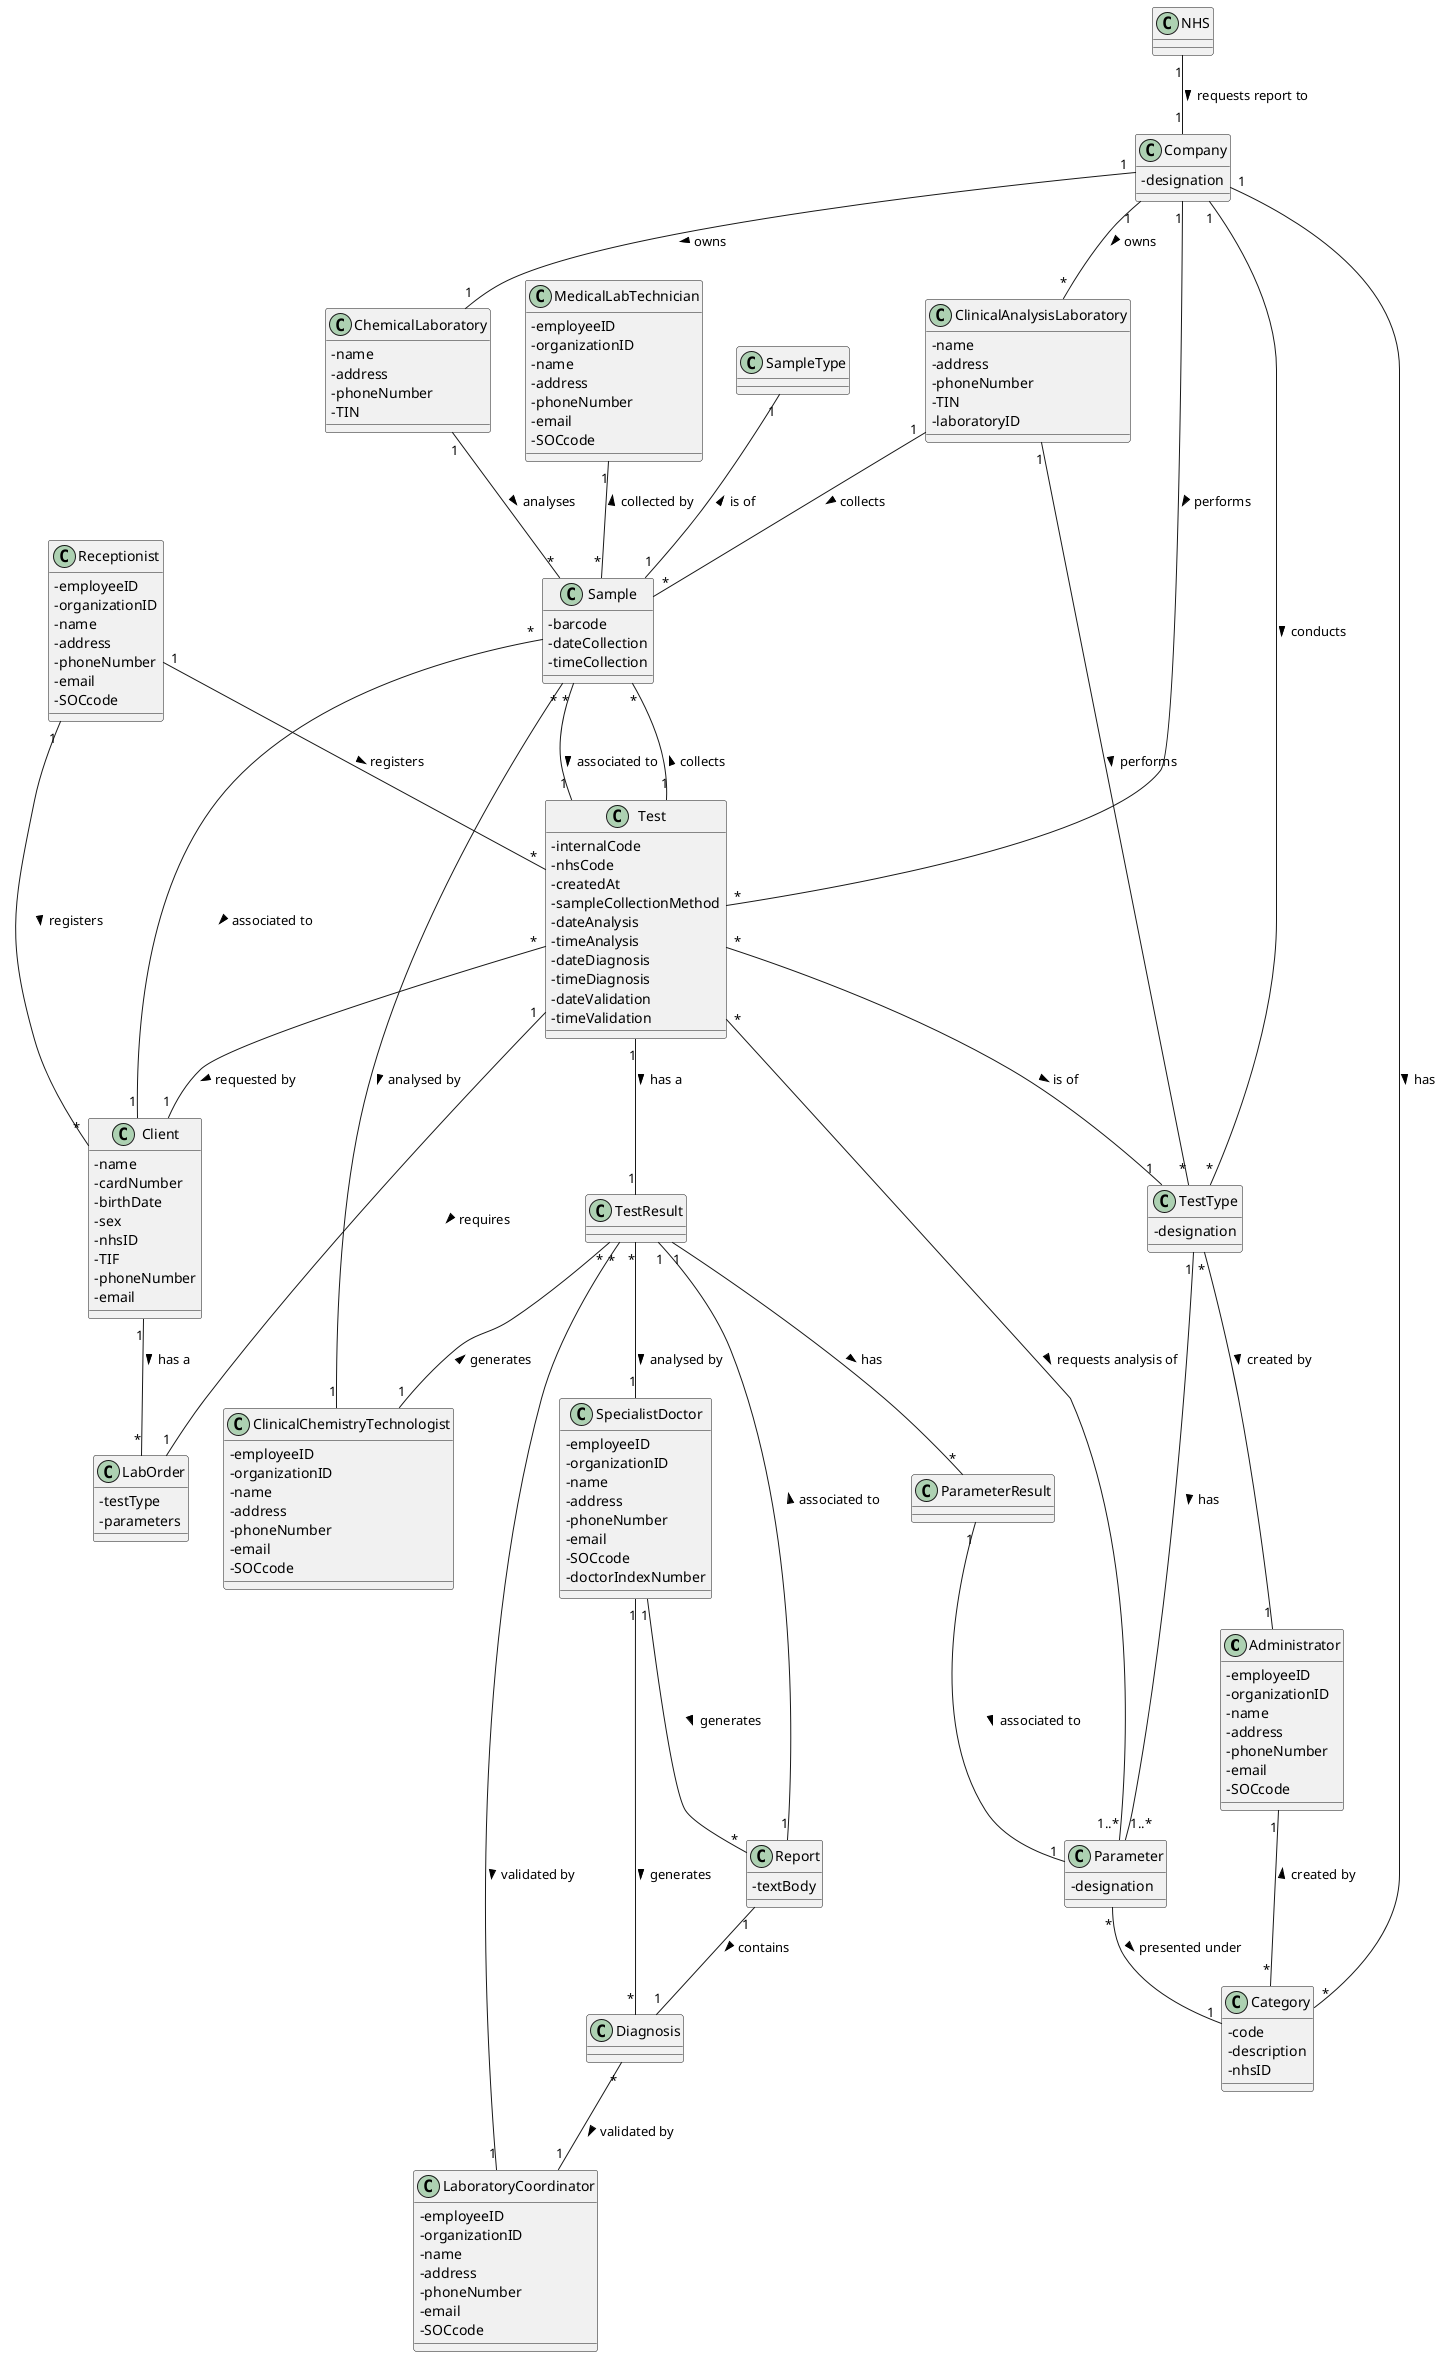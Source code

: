 @startuml
skinparam classAttributeIconSize 0

class Administrator {
-employeeID
-organizationID
-name
-address
-phoneNumber
-email
-SOCcode
}
class Category {
-code
-description
-nhsID
}
class ChemicalLaboratory {
-name
-address
-phoneNumber
-TIN
}
class Client {
-name 
-cardNumber 
-birthDate 
-sex 
-nhsID
-TIF
-phoneNumber
-email
}
class ClinicalAnalysisLaboratory {
-name
-address
-phoneNumber
-TIN
-laboratoryID
}
class ClinicalChemistryTechnologist {
-employeeID
-organizationID
-name
-address
-phoneNumber
-email
-SOCcode
}
class Company {
-designation
}
class Diagnosis
class LabOrder {
-testType 
-parameters 
}
class LaboratoryCoordinator {
-employeeID
-organizationID
-name
-address
-phoneNumber
-email
-SOCcode
}
class MedicalLabTechnician {
-employeeID
-organizationID
-name
-address
-phoneNumber
-email
-SOCcode
}
class NHS
class Receptionist {
-employeeID
-organizationID
-name
-address
-phoneNumber
-email
-SOCcode
}
class Test {
-internalCode 
-nhsCode
-createdAt
-sampleCollectionMethod
-dateAnalysis
-timeAnalysis
-dateDiagnosis
-timeDiagnosis
-dateValidation
-timeValidation
}
class Parameter {
-designation
}
class ParameterResult
class Report {
-textBody
}
class TestResult
class TestType {
-designation
}
class Sample {
-barcode
-dateCollection
-timeCollection
}
class SampleType
class SpecialistDoctor {
-employeeID
-organizationID
-name
-address
-phoneNumber
-email
-SOCcode
-doctorIndexNumber
}

Administrator "1"--"*" Category : created by <
ChemicalLaboratory "1"--"*" Sample : analyses >
Client "1"--"*" LabOrder : has a >
ClinicalAnalysisLaboratory "1"--"*" Sample : collects >
ClinicalAnalysisLaboratory "1"--"*" TestType : performs >
ClinicalChemistryTechnologist "1"--"*" Sample : analysed by <
Company "1"-down-"*" TestType : conducts >
Company "1"-down-"*" Category : has >
Company "1"-down-"*" ClinicalAnalysisLaboratory : owns >
Company "1"-down-"1" ChemicalLaboratory : owns >
Diagnosis "*"--"1" LaboratoryCoordinator : validated by >
Diagnosis "*"--"1" SpecialistDoctor : generates <
MedicalLabTechnician "1"--"*" Sample : collected by <
NHS "1"--"1" Company : requests report to >
Parameter "*"--"1" Category : presented under >
ParameterResult "1"--"1" Parameter : associated to >
Receptionist "1"--"*" Client : registers >
Receptionist "1"--"*" Test : registers >
Report "1"--"1" Diagnosis : contains >
Report "1"--"1" TestResult : associated to >
Sample "*"--"1" Client : associated to >
Sample "*"--"1" Test : associated to >
SampleType "1"--"1" Sample  : is of <
SpecialistDoctor "1"--"*" Report : generates >
Test "*"--"1" Client : requested by >
Test "*"-up-"1" Company : performs <
Test "*"--"1..*" Parameter : requests analysis of >
Test "1"--"1" LabOrder : requires >
Test "*"--"1" "TestType" : is of >
Test "1"--"1" TestResult : has a >
Test "1"--"*" Sample : collects >
TestResult "*"--"1" LaboratoryCoordinator : validated by >
TestResult "*"--"1" SpecialistDoctor : analysed by >
TestResult "*"--"1" ClinicalChemistryTechnologist : generates <
TestResult "1"--"*" ParameterResult : has >
TestType "*"--"1" Administrator : created by >
TestType "1"--"1..*" Parameter : has >
@enduml